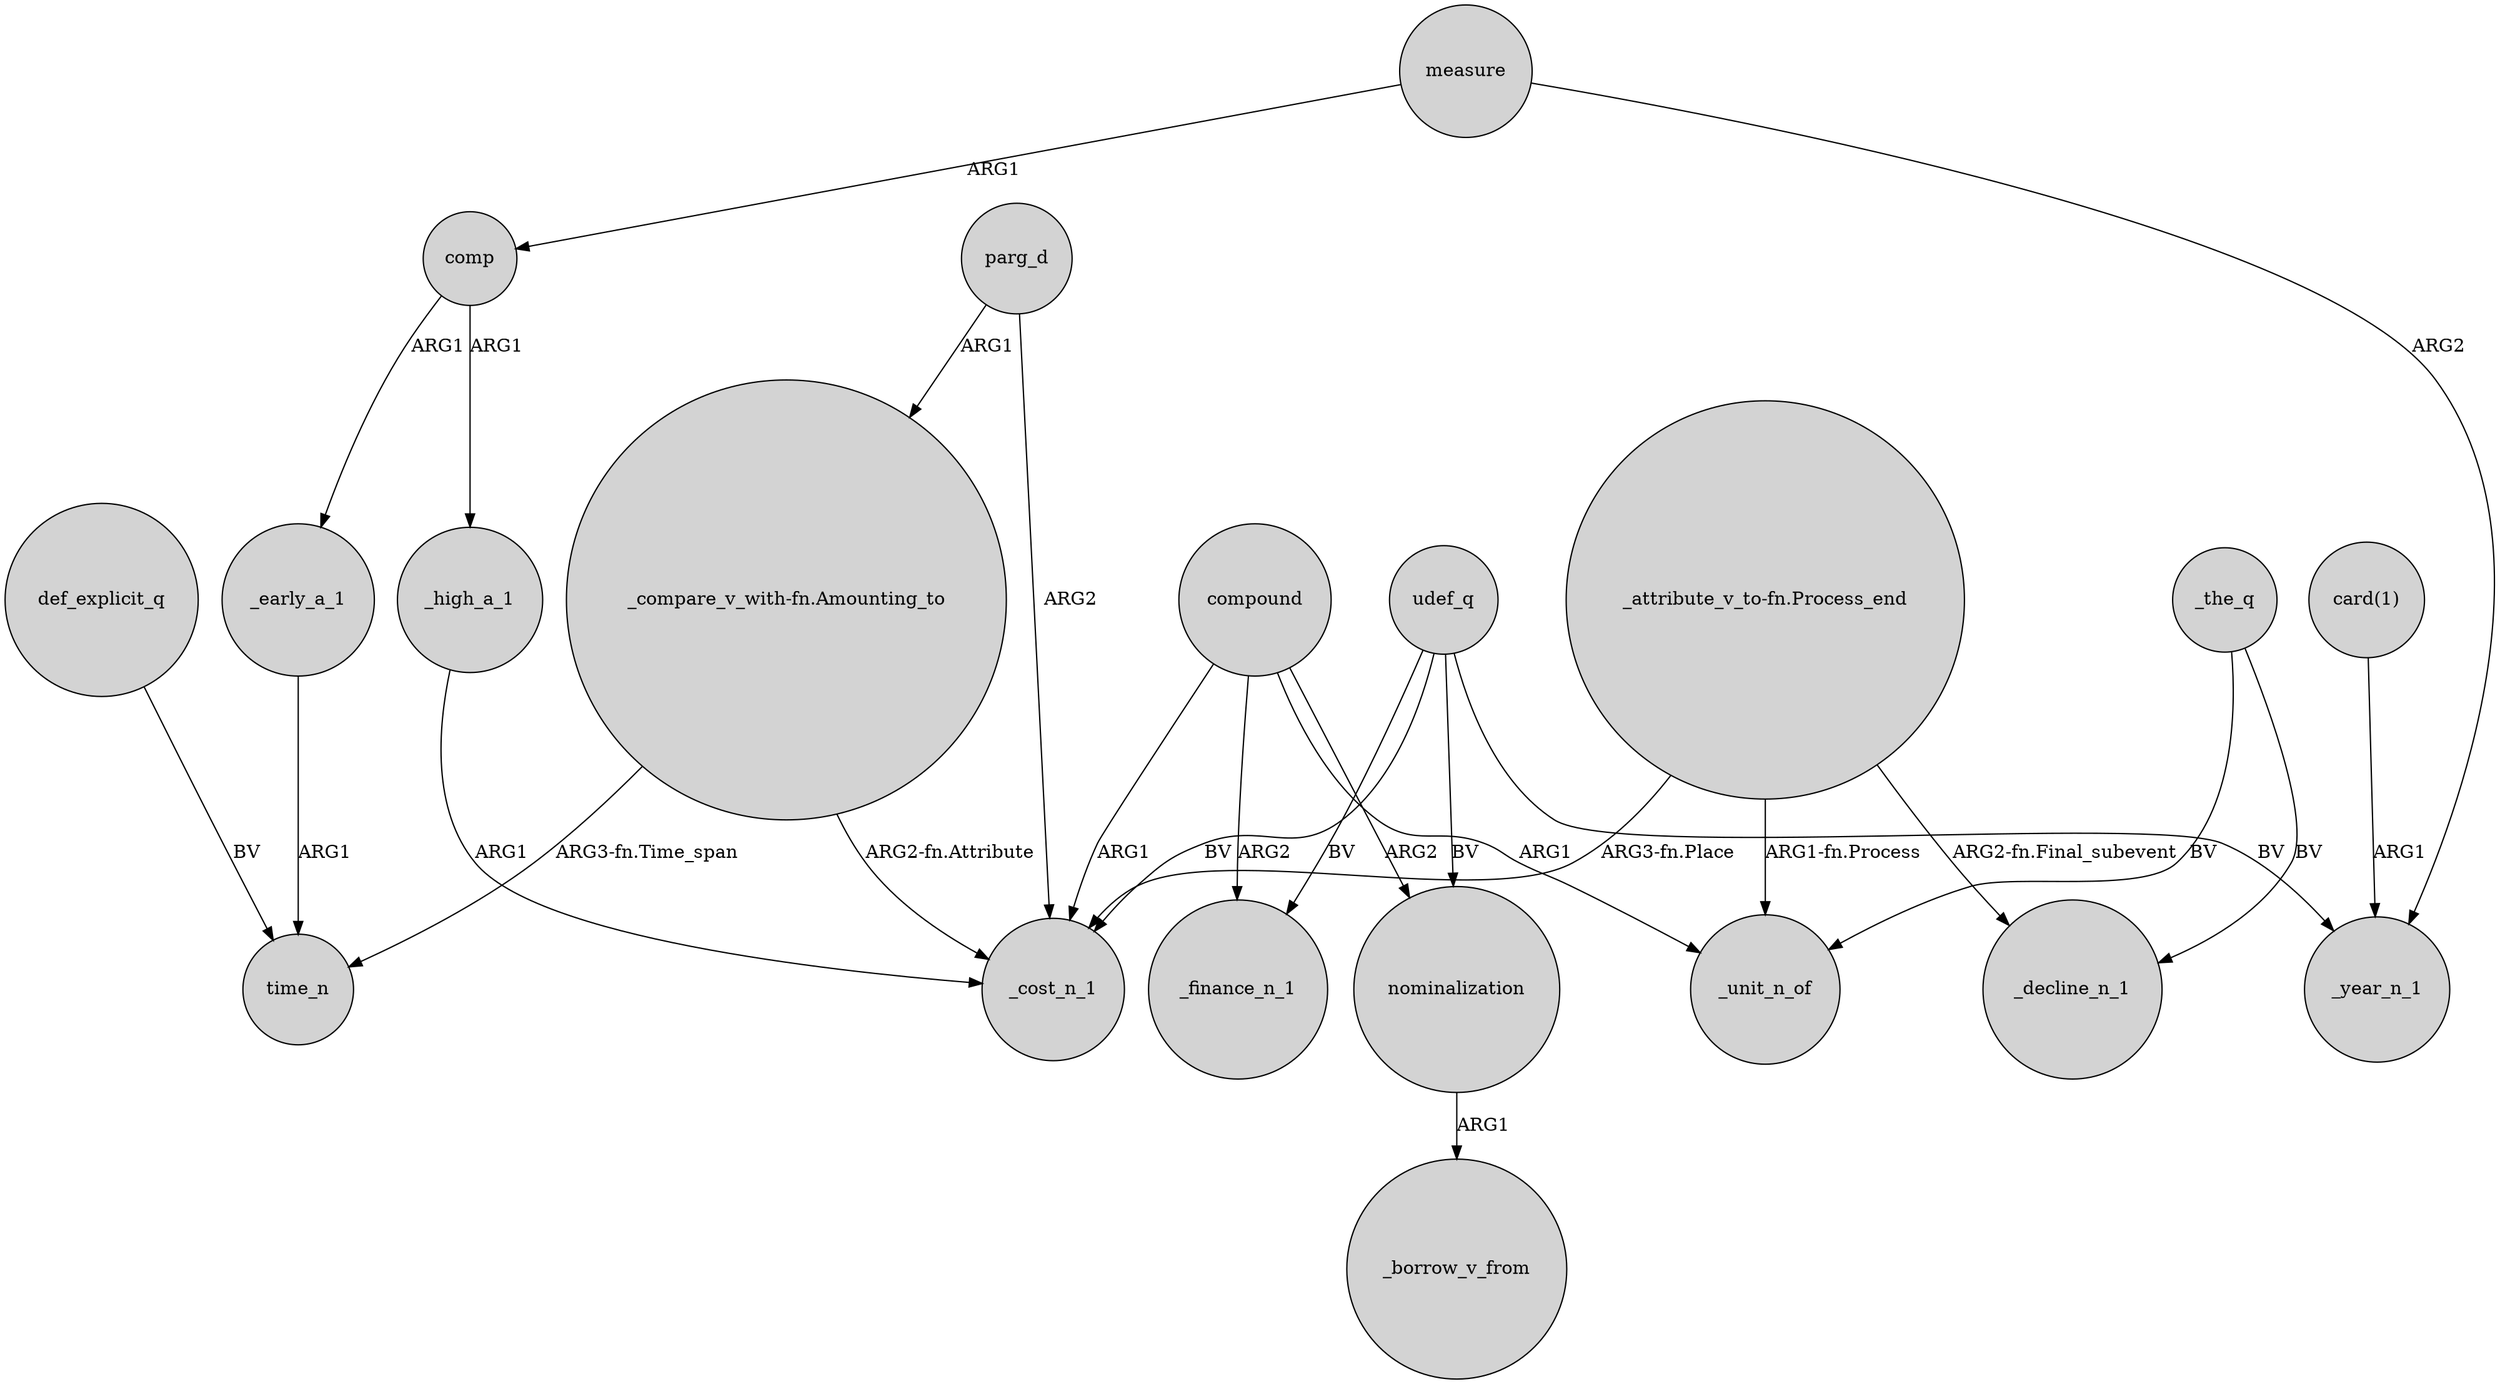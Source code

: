 digraph {
	node [shape=circle style=filled]
	_early_a_1 -> time_n [label=ARG1]
	udef_q -> _finance_n_1 [label=BV]
	"card(1)" -> _year_n_1 [label=ARG1]
	udef_q -> nominalization [label=BV]
	comp -> _early_a_1 [label=ARG1]
	parg_d -> _cost_n_1 [label=ARG2]
	"_compare_v_with-fn.Amounting_to" -> time_n [label="ARG3-fn.Time_span"]
	compound -> nominalization [label=ARG2]
	measure -> _year_n_1 [label=ARG2]
	_high_a_1 -> _cost_n_1 [label=ARG1]
	compound -> _finance_n_1 [label=ARG2]
	comp -> _high_a_1 [label=ARG1]
	"_attribute_v_to-fn.Process_end" -> _cost_n_1 [label="ARG3-fn.Place"]
	"_attribute_v_to-fn.Process_end" -> _decline_n_1 [label="ARG2-fn.Final_subevent"]
	measure -> comp [label=ARG1]
	def_explicit_q -> time_n [label=BV]
	udef_q -> _year_n_1 [label=BV]
	compound -> _unit_n_of [label=ARG1]
	_the_q -> _decline_n_1 [label=BV]
	compound -> _cost_n_1 [label=ARG1]
	parg_d -> "_compare_v_with-fn.Amounting_to" [label=ARG1]
	"_compare_v_with-fn.Amounting_to" -> _cost_n_1 [label="ARG2-fn.Attribute"]
	_the_q -> _unit_n_of [label=BV]
	"_attribute_v_to-fn.Process_end" -> _unit_n_of [label="ARG1-fn.Process"]
	udef_q -> _cost_n_1 [label=BV]
	nominalization -> _borrow_v_from [label=ARG1]
}
